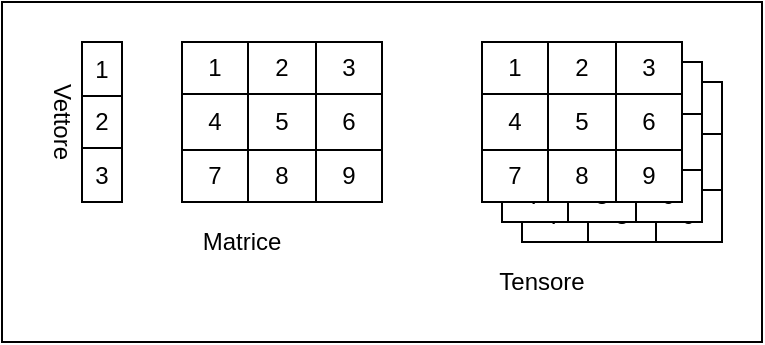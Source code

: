 <mxfile version="14.1.7" type="device"><diagram id="vugK3WI7M6b2iJ3UTLFE" name="Page-1"><mxGraphModel dx="1178" dy="627" grid="1" gridSize="10" guides="1" tooltips="1" connect="1" arrows="1" fold="1" page="1" pageScale="1" pageWidth="827" pageHeight="1169" math="0" shadow="0"><root><mxCell id="0"/><mxCell id="1" parent="0"/><mxCell id="_qzU7bcfxTFOML92Xatd-63" value="" style="rounded=0;whiteSpace=wrap;html=1;" vertex="1" parent="1"><mxGeometry x="20" y="80" width="380" height="170" as="geometry"/></mxCell><mxCell id="_qzU7bcfxTFOML92Xatd-47" value="" style="shape=table;html=1;whiteSpace=wrap;startSize=0;container=1;collapsible=0;childLayout=tableLayout;" vertex="1" parent="1"><mxGeometry x="280" y="120" width="100" height="80" as="geometry"/></mxCell><mxCell id="_qzU7bcfxTFOML92Xatd-48" value="" style="shape=partialRectangle;html=1;whiteSpace=wrap;collapsible=0;dropTarget=0;pointerEvents=0;fillColor=none;top=0;left=0;bottom=0;right=0;points=[[0,0.5],[1,0.5]];portConstraint=eastwest;" vertex="1" parent="_qzU7bcfxTFOML92Xatd-47"><mxGeometry width="100" height="26" as="geometry"/></mxCell><mxCell id="_qzU7bcfxTFOML92Xatd-49" value="1" style="shape=partialRectangle;html=1;whiteSpace=wrap;connectable=0;overflow=hidden;fillColor=none;top=0;left=0;bottom=0;right=0;" vertex="1" parent="_qzU7bcfxTFOML92Xatd-48"><mxGeometry width="33" height="26" as="geometry"/></mxCell><mxCell id="_qzU7bcfxTFOML92Xatd-50" value="2" style="shape=partialRectangle;html=1;whiteSpace=wrap;connectable=0;overflow=hidden;fillColor=none;top=0;left=0;bottom=0;right=0;" vertex="1" parent="_qzU7bcfxTFOML92Xatd-48"><mxGeometry x="33" width="34" height="26" as="geometry"/></mxCell><mxCell id="_qzU7bcfxTFOML92Xatd-51" value="3" style="shape=partialRectangle;html=1;whiteSpace=wrap;connectable=0;overflow=hidden;fillColor=none;top=0;left=0;bottom=0;right=0;" vertex="1" parent="_qzU7bcfxTFOML92Xatd-48"><mxGeometry x="67" width="33" height="26" as="geometry"/></mxCell><mxCell id="_qzU7bcfxTFOML92Xatd-52" value="" style="shape=partialRectangle;html=1;whiteSpace=wrap;collapsible=0;dropTarget=0;pointerEvents=0;fillColor=none;top=0;left=0;bottom=0;right=0;points=[[0,0.5],[1,0.5]];portConstraint=eastwest;" vertex="1" parent="_qzU7bcfxTFOML92Xatd-47"><mxGeometry y="26" width="100" height="28" as="geometry"/></mxCell><mxCell id="_qzU7bcfxTFOML92Xatd-53" value="4" style="shape=partialRectangle;html=1;whiteSpace=wrap;connectable=0;overflow=hidden;fillColor=none;top=0;left=0;bottom=0;right=0;" vertex="1" parent="_qzU7bcfxTFOML92Xatd-52"><mxGeometry width="33" height="28" as="geometry"/></mxCell><mxCell id="_qzU7bcfxTFOML92Xatd-54" value="5" style="shape=partialRectangle;html=1;whiteSpace=wrap;connectable=0;overflow=hidden;fillColor=none;top=0;left=0;bottom=0;right=0;" vertex="1" parent="_qzU7bcfxTFOML92Xatd-52"><mxGeometry x="33" width="34" height="28" as="geometry"/></mxCell><mxCell id="_qzU7bcfxTFOML92Xatd-55" value="6" style="shape=partialRectangle;html=1;whiteSpace=wrap;connectable=0;overflow=hidden;fillColor=none;top=0;left=0;bottom=0;right=0;" vertex="1" parent="_qzU7bcfxTFOML92Xatd-52"><mxGeometry x="67" width="33" height="28" as="geometry"/></mxCell><mxCell id="_qzU7bcfxTFOML92Xatd-56" value="" style="shape=partialRectangle;html=1;whiteSpace=wrap;collapsible=0;dropTarget=0;pointerEvents=0;fillColor=none;top=0;left=0;bottom=0;right=0;points=[[0,0.5],[1,0.5]];portConstraint=eastwest;" vertex="1" parent="_qzU7bcfxTFOML92Xatd-47"><mxGeometry y="54" width="100" height="26" as="geometry"/></mxCell><mxCell id="_qzU7bcfxTFOML92Xatd-57" value="7" style="shape=partialRectangle;html=1;whiteSpace=wrap;connectable=0;overflow=hidden;fillColor=none;top=0;left=0;bottom=0;right=0;" vertex="1" parent="_qzU7bcfxTFOML92Xatd-56"><mxGeometry width="33" height="26" as="geometry"/></mxCell><mxCell id="_qzU7bcfxTFOML92Xatd-58" value="8" style="shape=partialRectangle;html=1;whiteSpace=wrap;connectable=0;overflow=hidden;fillColor=none;top=0;left=0;bottom=0;right=0;" vertex="1" parent="_qzU7bcfxTFOML92Xatd-56"><mxGeometry x="33" width="34" height="26" as="geometry"/></mxCell><mxCell id="_qzU7bcfxTFOML92Xatd-59" value="9" style="shape=partialRectangle;html=1;whiteSpace=wrap;connectable=0;overflow=hidden;fillColor=none;top=0;left=0;bottom=0;right=0;" vertex="1" parent="_qzU7bcfxTFOML92Xatd-56"><mxGeometry x="67" width="33" height="26" as="geometry"/></mxCell><mxCell id="_qzU7bcfxTFOML92Xatd-34" value="" style="shape=table;html=1;whiteSpace=wrap;startSize=0;container=1;collapsible=0;childLayout=tableLayout;" vertex="1" parent="1"><mxGeometry x="270" y="110" width="100" height="80" as="geometry"/></mxCell><mxCell id="_qzU7bcfxTFOML92Xatd-35" value="" style="shape=partialRectangle;html=1;whiteSpace=wrap;collapsible=0;dropTarget=0;pointerEvents=0;fillColor=none;top=0;left=0;bottom=0;right=0;points=[[0,0.5],[1,0.5]];portConstraint=eastwest;" vertex="1" parent="_qzU7bcfxTFOML92Xatd-34"><mxGeometry width="100" height="26" as="geometry"/></mxCell><mxCell id="_qzU7bcfxTFOML92Xatd-36" value="1" style="shape=partialRectangle;html=1;whiteSpace=wrap;connectable=0;overflow=hidden;fillColor=none;top=0;left=0;bottom=0;right=0;" vertex="1" parent="_qzU7bcfxTFOML92Xatd-35"><mxGeometry width="33" height="26" as="geometry"/></mxCell><mxCell id="_qzU7bcfxTFOML92Xatd-37" value="2" style="shape=partialRectangle;html=1;whiteSpace=wrap;connectable=0;overflow=hidden;fillColor=none;top=0;left=0;bottom=0;right=0;" vertex="1" parent="_qzU7bcfxTFOML92Xatd-35"><mxGeometry x="33" width="34" height="26" as="geometry"/></mxCell><mxCell id="_qzU7bcfxTFOML92Xatd-38" value="3" style="shape=partialRectangle;html=1;whiteSpace=wrap;connectable=0;overflow=hidden;fillColor=none;top=0;left=0;bottom=0;right=0;" vertex="1" parent="_qzU7bcfxTFOML92Xatd-35"><mxGeometry x="67" width="33" height="26" as="geometry"/></mxCell><mxCell id="_qzU7bcfxTFOML92Xatd-39" value="" style="shape=partialRectangle;html=1;whiteSpace=wrap;collapsible=0;dropTarget=0;pointerEvents=0;fillColor=none;top=0;left=0;bottom=0;right=0;points=[[0,0.5],[1,0.5]];portConstraint=eastwest;" vertex="1" parent="_qzU7bcfxTFOML92Xatd-34"><mxGeometry y="26" width="100" height="28" as="geometry"/></mxCell><mxCell id="_qzU7bcfxTFOML92Xatd-40" value="4" style="shape=partialRectangle;html=1;whiteSpace=wrap;connectable=0;overflow=hidden;fillColor=none;top=0;left=0;bottom=0;right=0;" vertex="1" parent="_qzU7bcfxTFOML92Xatd-39"><mxGeometry width="33" height="28" as="geometry"/></mxCell><mxCell id="_qzU7bcfxTFOML92Xatd-41" value="5" style="shape=partialRectangle;html=1;whiteSpace=wrap;connectable=0;overflow=hidden;fillColor=none;top=0;left=0;bottom=0;right=0;" vertex="1" parent="_qzU7bcfxTFOML92Xatd-39"><mxGeometry x="33" width="34" height="28" as="geometry"/></mxCell><mxCell id="_qzU7bcfxTFOML92Xatd-42" value="6" style="shape=partialRectangle;html=1;whiteSpace=wrap;connectable=0;overflow=hidden;fillColor=none;top=0;left=0;bottom=0;right=0;" vertex="1" parent="_qzU7bcfxTFOML92Xatd-39"><mxGeometry x="67" width="33" height="28" as="geometry"/></mxCell><mxCell id="_qzU7bcfxTFOML92Xatd-43" value="" style="shape=partialRectangle;html=1;whiteSpace=wrap;collapsible=0;dropTarget=0;pointerEvents=0;fillColor=none;top=0;left=0;bottom=0;right=0;points=[[0,0.5],[1,0.5]];portConstraint=eastwest;" vertex="1" parent="_qzU7bcfxTFOML92Xatd-34"><mxGeometry y="54" width="100" height="26" as="geometry"/></mxCell><mxCell id="_qzU7bcfxTFOML92Xatd-44" value="7" style="shape=partialRectangle;html=1;whiteSpace=wrap;connectable=0;overflow=hidden;fillColor=none;top=0;left=0;bottom=0;right=0;" vertex="1" parent="_qzU7bcfxTFOML92Xatd-43"><mxGeometry width="33" height="26" as="geometry"/></mxCell><mxCell id="_qzU7bcfxTFOML92Xatd-45" value="8" style="shape=partialRectangle;html=1;whiteSpace=wrap;connectable=0;overflow=hidden;fillColor=none;top=0;left=0;bottom=0;right=0;" vertex="1" parent="_qzU7bcfxTFOML92Xatd-43"><mxGeometry x="33" width="34" height="26" as="geometry"/></mxCell><mxCell id="_qzU7bcfxTFOML92Xatd-46" value="9" style="shape=partialRectangle;html=1;whiteSpace=wrap;connectable=0;overflow=hidden;fillColor=none;top=0;left=0;bottom=0;right=0;" vertex="1" parent="_qzU7bcfxTFOML92Xatd-43"><mxGeometry x="67" width="33" height="26" as="geometry"/></mxCell><mxCell id="_qzU7bcfxTFOML92Xatd-1" value="" style="shape=table;html=1;whiteSpace=wrap;startSize=0;container=1;collapsible=0;childLayout=tableLayout;" vertex="1" parent="1"><mxGeometry x="60" y="100" width="20" height="80" as="geometry"/></mxCell><mxCell id="_qzU7bcfxTFOML92Xatd-2" value="" style="shape=partialRectangle;html=1;whiteSpace=wrap;collapsible=0;dropTarget=0;pointerEvents=0;fillColor=none;top=0;left=0;bottom=0;right=0;points=[[0,0.5],[1,0.5]];portConstraint=eastwest;" vertex="1" parent="_qzU7bcfxTFOML92Xatd-1"><mxGeometry width="20" height="27" as="geometry"/></mxCell><mxCell id="_qzU7bcfxTFOML92Xatd-3" value="1" style="shape=partialRectangle;html=1;whiteSpace=wrap;connectable=0;overflow=hidden;fillColor=none;top=0;left=0;bottom=0;right=0;" vertex="1" parent="_qzU7bcfxTFOML92Xatd-2"><mxGeometry width="20" height="27" as="geometry"/></mxCell><mxCell id="_qzU7bcfxTFOML92Xatd-4" value="" style="shape=partialRectangle;html=1;whiteSpace=wrap;collapsible=0;dropTarget=0;pointerEvents=0;fillColor=none;top=0;left=0;bottom=0;right=0;points=[[0,0.5],[1,0.5]];portConstraint=eastwest;" vertex="1" parent="_qzU7bcfxTFOML92Xatd-1"><mxGeometry y="27" width="20" height="26" as="geometry"/></mxCell><mxCell id="_qzU7bcfxTFOML92Xatd-5" value="2" style="shape=partialRectangle;html=1;whiteSpace=wrap;connectable=0;overflow=hidden;fillColor=none;top=0;left=0;bottom=0;right=0;" vertex="1" parent="_qzU7bcfxTFOML92Xatd-4"><mxGeometry width="20" height="26" as="geometry"/></mxCell><mxCell id="_qzU7bcfxTFOML92Xatd-6" value="" style="shape=partialRectangle;html=1;whiteSpace=wrap;collapsible=0;dropTarget=0;pointerEvents=0;fillColor=none;top=0;left=0;bottom=0;right=0;points=[[0,0.5],[1,0.5]];portConstraint=eastwest;" vertex="1" parent="_qzU7bcfxTFOML92Xatd-1"><mxGeometry y="53" width="20" height="27" as="geometry"/></mxCell><mxCell id="_qzU7bcfxTFOML92Xatd-7" value="3" style="shape=partialRectangle;html=1;whiteSpace=wrap;connectable=0;overflow=hidden;fillColor=none;top=0;left=0;bottom=0;right=0;" vertex="1" parent="_qzU7bcfxTFOML92Xatd-6"><mxGeometry width="20" height="27" as="geometry"/></mxCell><mxCell id="_qzU7bcfxTFOML92Xatd-8" value="" style="shape=table;html=1;whiteSpace=wrap;startSize=0;container=1;collapsible=0;childLayout=tableLayout;" vertex="1" parent="1"><mxGeometry x="110" y="100" width="100" height="80" as="geometry"/></mxCell><mxCell id="_qzU7bcfxTFOML92Xatd-9" value="" style="shape=partialRectangle;html=1;whiteSpace=wrap;collapsible=0;dropTarget=0;pointerEvents=0;fillColor=none;top=0;left=0;bottom=0;right=0;points=[[0,0.5],[1,0.5]];portConstraint=eastwest;" vertex="1" parent="_qzU7bcfxTFOML92Xatd-8"><mxGeometry width="100" height="26" as="geometry"/></mxCell><mxCell id="_qzU7bcfxTFOML92Xatd-10" value="1" style="shape=partialRectangle;html=1;whiteSpace=wrap;connectable=0;overflow=hidden;fillColor=none;top=0;left=0;bottom=0;right=0;" vertex="1" parent="_qzU7bcfxTFOML92Xatd-9"><mxGeometry width="33" height="26" as="geometry"/></mxCell><mxCell id="_qzU7bcfxTFOML92Xatd-11" value="2" style="shape=partialRectangle;html=1;whiteSpace=wrap;connectable=0;overflow=hidden;fillColor=none;top=0;left=0;bottom=0;right=0;" vertex="1" parent="_qzU7bcfxTFOML92Xatd-9"><mxGeometry x="33" width="34" height="26" as="geometry"/></mxCell><mxCell id="_qzU7bcfxTFOML92Xatd-12" value="3" style="shape=partialRectangle;html=1;whiteSpace=wrap;connectable=0;overflow=hidden;fillColor=none;top=0;left=0;bottom=0;right=0;" vertex="1" parent="_qzU7bcfxTFOML92Xatd-9"><mxGeometry x="67" width="33" height="26" as="geometry"/></mxCell><mxCell id="_qzU7bcfxTFOML92Xatd-13" value="" style="shape=partialRectangle;html=1;whiteSpace=wrap;collapsible=0;dropTarget=0;pointerEvents=0;fillColor=none;top=0;left=0;bottom=0;right=0;points=[[0,0.5],[1,0.5]];portConstraint=eastwest;" vertex="1" parent="_qzU7bcfxTFOML92Xatd-8"><mxGeometry y="26" width="100" height="28" as="geometry"/></mxCell><mxCell id="_qzU7bcfxTFOML92Xatd-14" value="4" style="shape=partialRectangle;html=1;whiteSpace=wrap;connectable=0;overflow=hidden;fillColor=none;top=0;left=0;bottom=0;right=0;" vertex="1" parent="_qzU7bcfxTFOML92Xatd-13"><mxGeometry width="33" height="28" as="geometry"/></mxCell><mxCell id="_qzU7bcfxTFOML92Xatd-15" value="5" style="shape=partialRectangle;html=1;whiteSpace=wrap;connectable=0;overflow=hidden;fillColor=none;top=0;left=0;bottom=0;right=0;" vertex="1" parent="_qzU7bcfxTFOML92Xatd-13"><mxGeometry x="33" width="34" height="28" as="geometry"/></mxCell><mxCell id="_qzU7bcfxTFOML92Xatd-16" value="6" style="shape=partialRectangle;html=1;whiteSpace=wrap;connectable=0;overflow=hidden;fillColor=none;top=0;left=0;bottom=0;right=0;" vertex="1" parent="_qzU7bcfxTFOML92Xatd-13"><mxGeometry x="67" width="33" height="28" as="geometry"/></mxCell><mxCell id="_qzU7bcfxTFOML92Xatd-17" value="" style="shape=partialRectangle;html=1;whiteSpace=wrap;collapsible=0;dropTarget=0;pointerEvents=0;fillColor=none;top=0;left=0;bottom=0;right=0;points=[[0,0.5],[1,0.5]];portConstraint=eastwest;" vertex="1" parent="_qzU7bcfxTFOML92Xatd-8"><mxGeometry y="54" width="100" height="26" as="geometry"/></mxCell><mxCell id="_qzU7bcfxTFOML92Xatd-18" value="7" style="shape=partialRectangle;html=1;whiteSpace=wrap;connectable=0;overflow=hidden;fillColor=none;top=0;left=0;bottom=0;right=0;" vertex="1" parent="_qzU7bcfxTFOML92Xatd-17"><mxGeometry width="33" height="26" as="geometry"/></mxCell><mxCell id="_qzU7bcfxTFOML92Xatd-19" value="8" style="shape=partialRectangle;html=1;whiteSpace=wrap;connectable=0;overflow=hidden;fillColor=none;top=0;left=0;bottom=0;right=0;" vertex="1" parent="_qzU7bcfxTFOML92Xatd-17"><mxGeometry x="33" width="34" height="26" as="geometry"/></mxCell><mxCell id="_qzU7bcfxTFOML92Xatd-20" value="9" style="shape=partialRectangle;html=1;whiteSpace=wrap;connectable=0;overflow=hidden;fillColor=none;top=0;left=0;bottom=0;right=0;" vertex="1" parent="_qzU7bcfxTFOML92Xatd-17"><mxGeometry x="67" width="33" height="26" as="geometry"/></mxCell><mxCell id="_qzU7bcfxTFOML92Xatd-21" value="" style="shape=table;html=1;whiteSpace=wrap;startSize=0;container=1;collapsible=0;childLayout=tableLayout;" vertex="1" parent="1"><mxGeometry x="260" y="100" width="100" height="80" as="geometry"/></mxCell><mxCell id="_qzU7bcfxTFOML92Xatd-22" value="" style="shape=partialRectangle;html=1;whiteSpace=wrap;collapsible=0;dropTarget=0;pointerEvents=0;fillColor=none;top=0;left=0;bottom=0;right=0;points=[[0,0.5],[1,0.5]];portConstraint=eastwest;" vertex="1" parent="_qzU7bcfxTFOML92Xatd-21"><mxGeometry width="100" height="26" as="geometry"/></mxCell><mxCell id="_qzU7bcfxTFOML92Xatd-23" value="1" style="shape=partialRectangle;html=1;whiteSpace=wrap;connectable=0;overflow=hidden;fillColor=none;top=0;left=0;bottom=0;right=0;" vertex="1" parent="_qzU7bcfxTFOML92Xatd-22"><mxGeometry width="33" height="26" as="geometry"/></mxCell><mxCell id="_qzU7bcfxTFOML92Xatd-24" value="2" style="shape=partialRectangle;html=1;whiteSpace=wrap;connectable=0;overflow=hidden;fillColor=none;top=0;left=0;bottom=0;right=0;" vertex="1" parent="_qzU7bcfxTFOML92Xatd-22"><mxGeometry x="33" width="34" height="26" as="geometry"/></mxCell><mxCell id="_qzU7bcfxTFOML92Xatd-25" value="3" style="shape=partialRectangle;html=1;whiteSpace=wrap;connectable=0;overflow=hidden;fillColor=none;top=0;left=0;bottom=0;right=0;" vertex="1" parent="_qzU7bcfxTFOML92Xatd-22"><mxGeometry x="67" width="33" height="26" as="geometry"/></mxCell><mxCell id="_qzU7bcfxTFOML92Xatd-26" value="" style="shape=partialRectangle;html=1;whiteSpace=wrap;collapsible=0;dropTarget=0;pointerEvents=0;fillColor=none;top=0;left=0;bottom=0;right=0;points=[[0,0.5],[1,0.5]];portConstraint=eastwest;" vertex="1" parent="_qzU7bcfxTFOML92Xatd-21"><mxGeometry y="26" width="100" height="28" as="geometry"/></mxCell><mxCell id="_qzU7bcfxTFOML92Xatd-27" value="4" style="shape=partialRectangle;html=1;whiteSpace=wrap;connectable=0;overflow=hidden;fillColor=none;top=0;left=0;bottom=0;right=0;" vertex="1" parent="_qzU7bcfxTFOML92Xatd-26"><mxGeometry width="33" height="28" as="geometry"/></mxCell><mxCell id="_qzU7bcfxTFOML92Xatd-28" value="5" style="shape=partialRectangle;html=1;whiteSpace=wrap;connectable=0;overflow=hidden;fillColor=none;top=0;left=0;bottom=0;right=0;" vertex="1" parent="_qzU7bcfxTFOML92Xatd-26"><mxGeometry x="33" width="34" height="28" as="geometry"/></mxCell><mxCell id="_qzU7bcfxTFOML92Xatd-29" value="6" style="shape=partialRectangle;html=1;whiteSpace=wrap;connectable=0;overflow=hidden;fillColor=none;top=0;left=0;bottom=0;right=0;" vertex="1" parent="_qzU7bcfxTFOML92Xatd-26"><mxGeometry x="67" width="33" height="28" as="geometry"/></mxCell><mxCell id="_qzU7bcfxTFOML92Xatd-30" value="" style="shape=partialRectangle;html=1;whiteSpace=wrap;collapsible=0;dropTarget=0;pointerEvents=0;fillColor=none;top=0;left=0;bottom=0;right=0;points=[[0,0.5],[1,0.5]];portConstraint=eastwest;" vertex="1" parent="_qzU7bcfxTFOML92Xatd-21"><mxGeometry y="54" width="100" height="26" as="geometry"/></mxCell><mxCell id="_qzU7bcfxTFOML92Xatd-31" value="7" style="shape=partialRectangle;html=1;whiteSpace=wrap;connectable=0;overflow=hidden;fillColor=none;top=0;left=0;bottom=0;right=0;" vertex="1" parent="_qzU7bcfxTFOML92Xatd-30"><mxGeometry width="33" height="26" as="geometry"/></mxCell><mxCell id="_qzU7bcfxTFOML92Xatd-32" value="8" style="shape=partialRectangle;html=1;whiteSpace=wrap;connectable=0;overflow=hidden;fillColor=none;top=0;left=0;bottom=0;right=0;" vertex="1" parent="_qzU7bcfxTFOML92Xatd-30"><mxGeometry x="33" width="34" height="26" as="geometry"/></mxCell><mxCell id="_qzU7bcfxTFOML92Xatd-33" value="9" style="shape=partialRectangle;html=1;whiteSpace=wrap;connectable=0;overflow=hidden;fillColor=none;top=0;left=0;bottom=0;right=0;" vertex="1" parent="_qzU7bcfxTFOML92Xatd-30"><mxGeometry x="67" width="33" height="26" as="geometry"/></mxCell><mxCell id="_qzU7bcfxTFOML92Xatd-60" value="Vettore" style="text;html=1;strokeColor=none;fillColor=none;align=center;verticalAlign=middle;whiteSpace=wrap;rounded=0;rotation=90;" vertex="1" parent="1"><mxGeometry x="20" y="130" width="60" height="20" as="geometry"/></mxCell><mxCell id="_qzU7bcfxTFOML92Xatd-61" value="Matrice" style="text;html=1;strokeColor=none;fillColor=none;align=center;verticalAlign=middle;whiteSpace=wrap;rounded=0;rotation=0;" vertex="1" parent="1"><mxGeometry x="110" y="190" width="60" height="20" as="geometry"/></mxCell><mxCell id="_qzU7bcfxTFOML92Xatd-62" value="Tensore" style="text;html=1;strokeColor=none;fillColor=none;align=center;verticalAlign=middle;whiteSpace=wrap;rounded=0;rotation=0;" vertex="1" parent="1"><mxGeometry x="260" y="210" width="60" height="20" as="geometry"/></mxCell></root></mxGraphModel></diagram></mxfile>